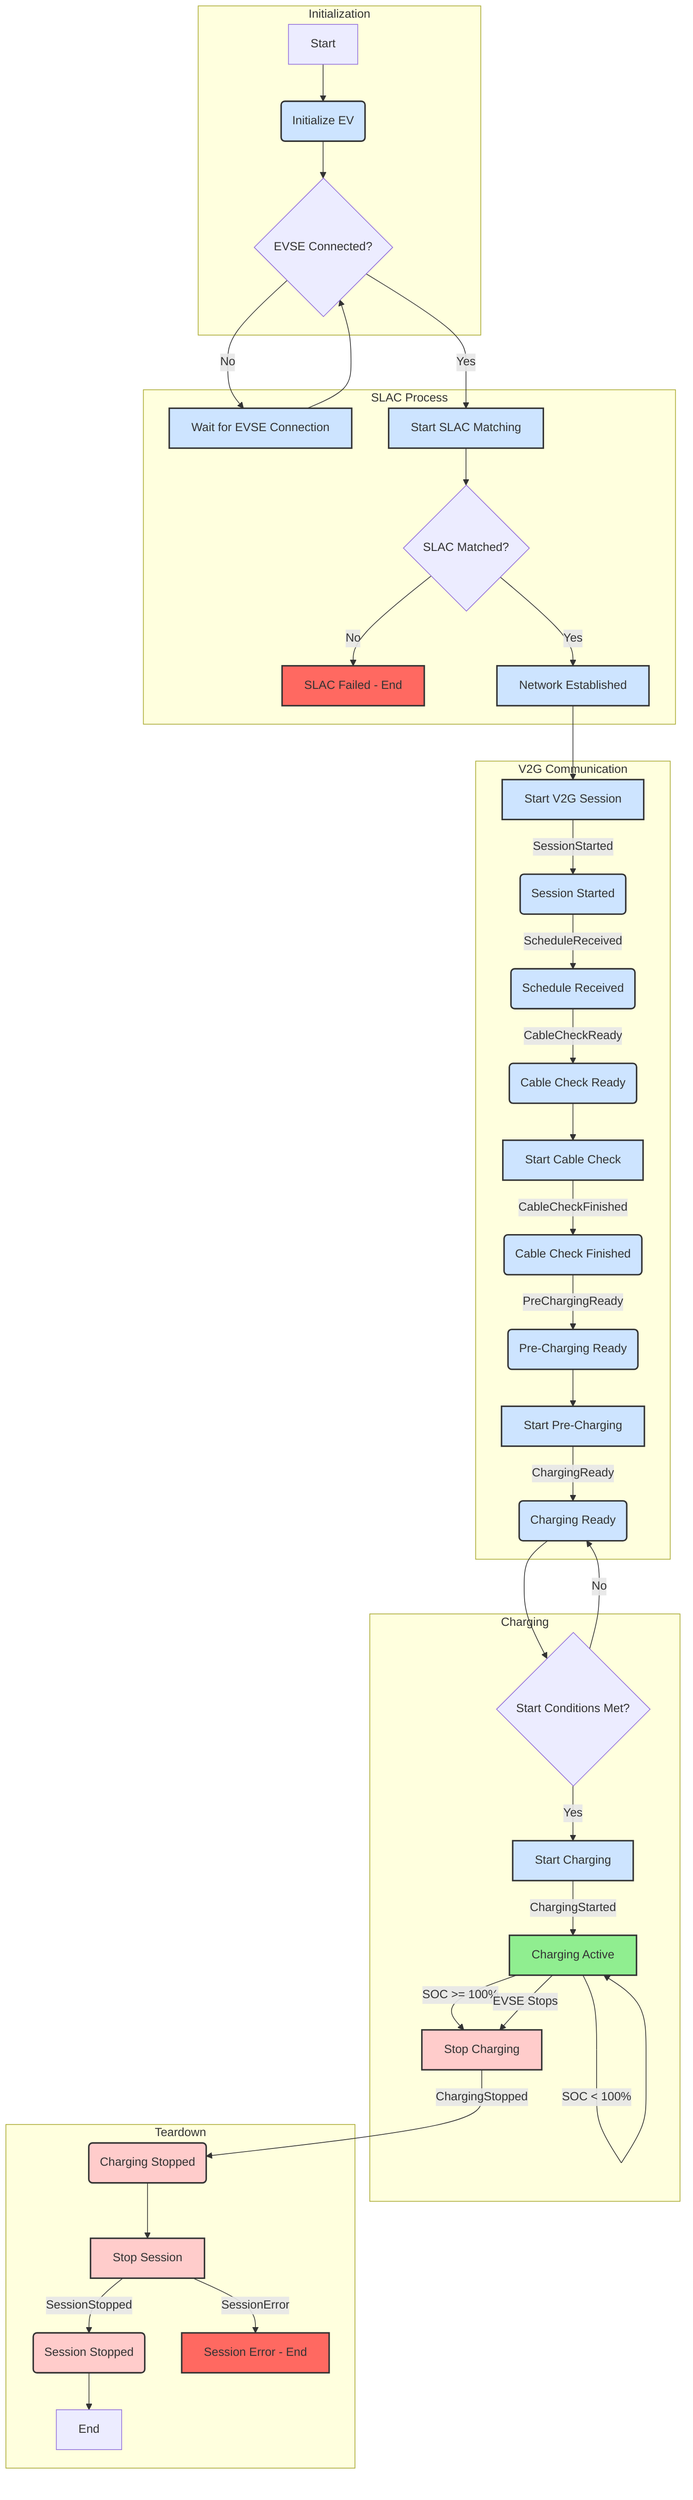 graph TD
    subgraph Initialization
        A[Start] --> B(Initialize EV);
        B --> C{EVSE Connected?};
    end

    subgraph SLAC Process
        C -- No --> D[Wait for EVSE Connection];
        D --> C;
        C -- Yes --> E[Start SLAC Matching];
        E --> F{SLAC Matched?};
        F -- No --> G[SLAC Failed - End];
        F -- Yes --> H[Network Established];
    end

    subgraph V2G Communication
        H --> I[Start V2G Session];
        I -- SessionStarted --> J(Session Started);
        J -- ScheduleReceived --> K(Schedule Received);
        K -- CableCheckReady --> L(Cable Check Ready);
        L --> M[Start Cable Check];
        M -- CableCheckFinished --> N(Cable Check Finished);
        N -- PreChargingReady --> O(Pre-Charging Ready);
        O --> P[Start Pre-Charging];
        P -- ChargingReady --> Q(Charging Ready);
    end

    subgraph Charging
        Q --> R{Start Conditions Met?};
        R -- Yes --> S[Start Charging];
        R -- No --> Q;
        S -- ChargingStarted --> T[Charging Active];
        T -- SOC < 100% --> T;
        T -- SOC >= 100% --> U[Stop Charging];
        T -- EVSE Stops --> U;
    end

    subgraph Teardown
        U -- ChargingStopped --> V(Charging Stopped);
        V --> W[Stop Session];
        W -- SessionStopped --> X(Session Stopped);
        W -- SessionError --> Y[Session Error - End];
        X --> Z[End];
    end

    style B fill:#cde4ff,stroke:#333,stroke-width:2px
    style D fill:#cde4ff,stroke:#333,stroke-width:2px
    style E fill:#cde4ff,stroke:#333,stroke-width:2px
    style H fill:#cde4ff,stroke:#333,stroke-width:2px
    style I fill:#cde4ff,stroke:#333,stroke-width:2px
    style J fill:#cde4ff,stroke:#333,stroke-width:2px
    style K fill:#cde4ff,stroke:#333,stroke-width:2px
    style L fill:#cde4ff,stroke:#333,stroke-width:2px
    style M fill:#cde4ff,stroke:#333,stroke-width:2px
    style N fill:#cde4ff,stroke:#333,stroke-width:2px
    style O fill:#cde4ff,stroke:#333,stroke-width:2px
    style P fill:#cde4ff,stroke:#333,stroke-width:2px
    style Q fill:#cde4ff,stroke:#333,stroke-width:2px
    style S fill:#cde4ff,stroke:#333,stroke-width:2px
    style T fill:#90ee90,stroke:#333,stroke-width:2px
    style U fill:#ffcccb,stroke:#333,stroke-width:2px
    style V fill:#ffcccb,stroke:#333,stroke-width:2px
    style W fill:#ffcccb,stroke:#333,stroke-width:2px
    style X fill:#ffcccb,stroke:#333,stroke-width:2px
    style G fill:#ff6961,stroke:#333,stroke-width:2px
    style Y fill:#ff6961,stroke:#333,stroke-width:2px